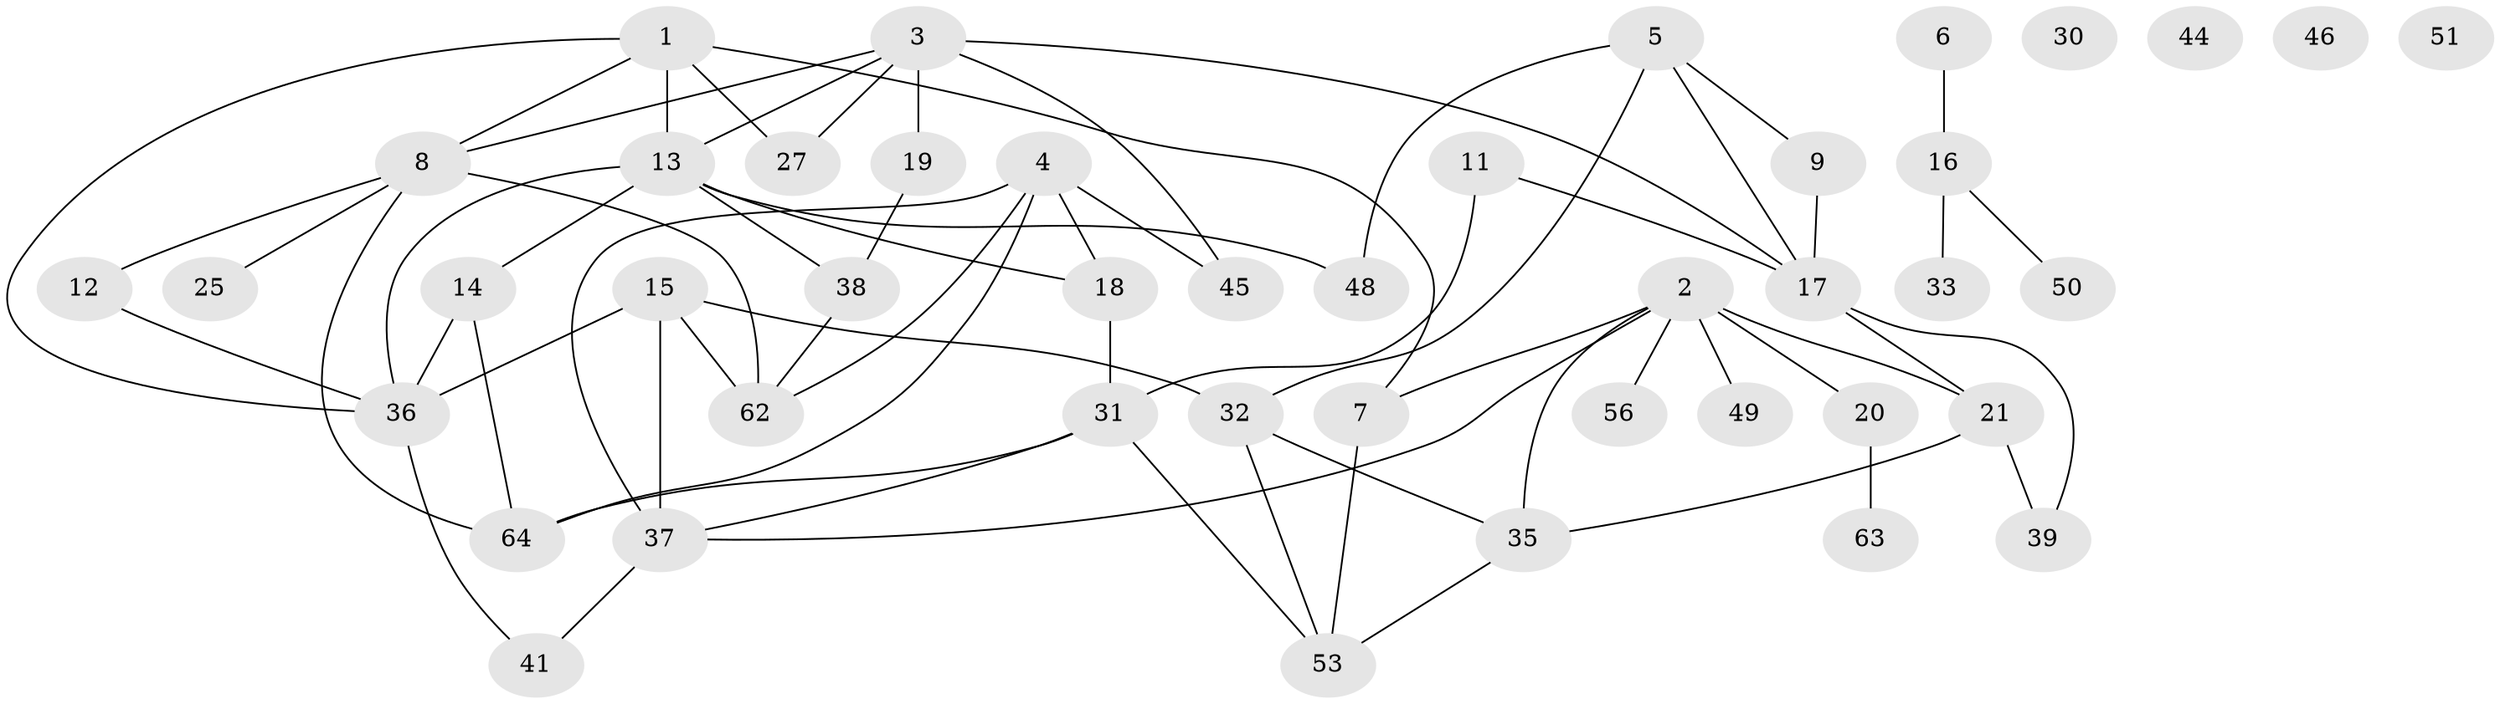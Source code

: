 // Generated by graph-tools (version 1.1) at 2025/23/03/03/25 07:23:27]
// undirected, 44 vertices, 66 edges
graph export_dot {
graph [start="1"]
  node [color=gray90,style=filled];
  1 [super="+28"];
  2 [super="+10"];
  3 [super="+47"];
  4 [super="+23"];
  5;
  6;
  7;
  8 [super="+24"];
  9 [super="+54"];
  11;
  12;
  13 [super="+42"];
  14 [super="+29"];
  15 [super="+43"];
  16 [super="+40"];
  17 [super="+22"];
  18;
  19 [super="+26"];
  20;
  21;
  25 [super="+34"];
  27;
  30;
  31 [super="+58"];
  32 [super="+57"];
  33 [super="+60"];
  35 [super="+68"];
  36 [super="+65"];
  37 [super="+52"];
  38;
  39 [super="+59"];
  41;
  44;
  45;
  46;
  48 [super="+55"];
  49;
  50;
  51;
  53 [super="+61"];
  56;
  62;
  63 [super="+67"];
  64 [super="+66"];
  1 -- 7;
  1 -- 36;
  1 -- 27;
  1 -- 13;
  1 -- 8;
  2 -- 21;
  2 -- 56;
  2 -- 37;
  2 -- 35 [weight=2];
  2 -- 49;
  2 -- 20;
  2 -- 7;
  3 -- 27;
  3 -- 45 [weight=2];
  3 -- 17;
  3 -- 8;
  3 -- 19;
  3 -- 13;
  4 -- 18;
  4 -- 45;
  4 -- 64;
  4 -- 37;
  4 -- 62;
  5 -- 17;
  5 -- 48;
  5 -- 32;
  5 -- 9;
  6 -- 16;
  7 -- 53;
  8 -- 25;
  8 -- 64;
  8 -- 12;
  8 -- 62;
  9 -- 17;
  11 -- 17;
  11 -- 31;
  12 -- 36;
  13 -- 36;
  13 -- 38;
  13 -- 14;
  13 -- 48;
  13 -- 18;
  14 -- 64;
  14 -- 36;
  15 -- 37;
  15 -- 62 [weight=2];
  15 -- 32;
  15 -- 36;
  16 -- 33;
  16 -- 50;
  17 -- 39;
  17 -- 21;
  18 -- 31;
  19 -- 38;
  20 -- 63;
  21 -- 39;
  21 -- 35;
  31 -- 64;
  31 -- 37;
  31 -- 53;
  32 -- 53;
  32 -- 35;
  35 -- 53;
  36 -- 41;
  37 -- 41;
  38 -- 62;
}
